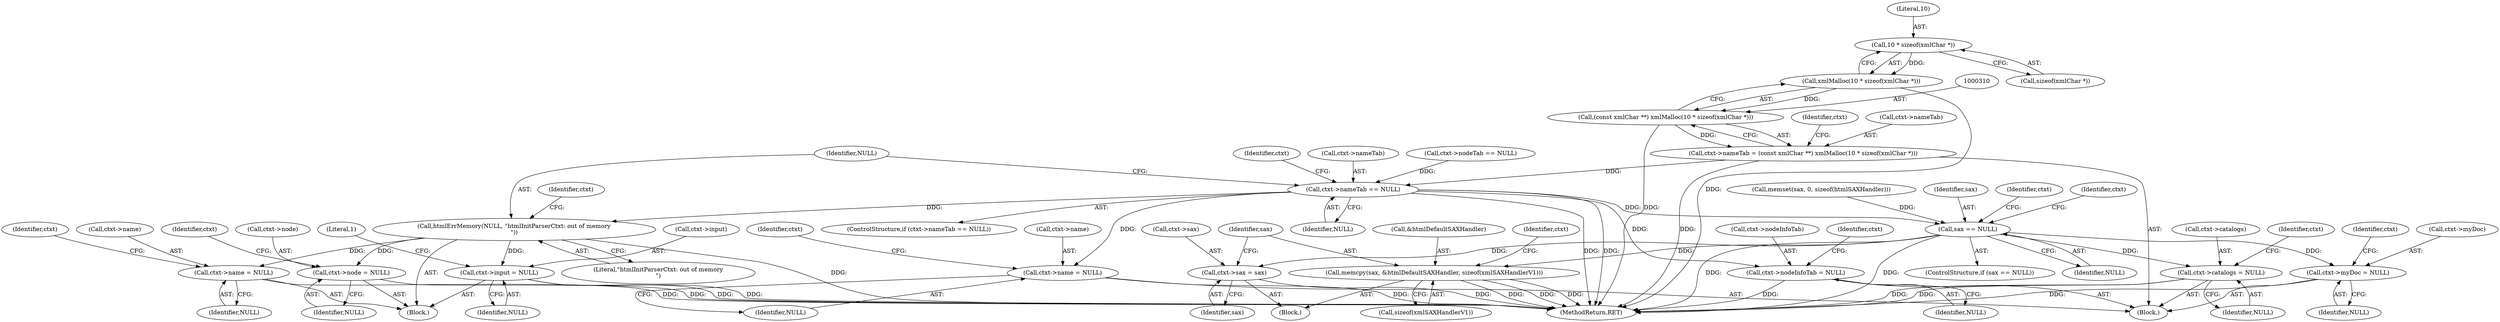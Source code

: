 digraph "0_Chrome_ce1446c00f0fd8f5a3b00727421be2124cb7370f_1@API" {
"1000312" [label="(Call,10 * sizeof(xmlChar *))"];
"1000311" [label="(Call,xmlMalloc(10 * sizeof(xmlChar *)))"];
"1000309" [label="(Call,(const xmlChar **) xmlMalloc(10 * sizeof(xmlChar *)))"];
"1000305" [label="(Call,ctxt->nameTab = (const xmlChar **) xmlMalloc(10 * sizeof(xmlChar *)))"];
"1000317" [label="(Call,ctxt->nameTab == NULL)"];
"1000323" [label="(Call,htmlErrMemory(NULL, \"htmlInitParserCtxt: out of memory\n\"))"];
"1000336" [label="(Call,ctxt->name = NULL)"];
"1000351" [label="(Call,ctxt->node = NULL)"];
"1000366" [label="(Call,ctxt->input = NULL)"];
"1000384" [label="(Call,ctxt->name = NULL)"];
"1000389" [label="(Call,ctxt->nodeInfoTab = NULL)"];
"1000405" [label="(Call,sax == NULL)"];
"1000418" [label="(Call,ctxt->sax = sax)"];
"1000423" [label="(Call,memcpy(sax, &htmlDefaultSAXHandler, sizeof(xmlSAXHandlerV1)))"];
"1000434" [label="(Call,ctxt->myDoc = NULL)"];
"1000512" [label="(Call,ctxt->catalogs = NULL)"];
"1000324" [label="(Identifier,NULL)"];
"1000343" [label="(Identifier,ctxt)"];
"1000385" [label="(Call,ctxt->name)"];
"1000418" [label="(Call,ctxt->sax = sax)"];
"1000312" [label="(Call,10 * sizeof(xmlChar *))"];
"1000391" [label="(Identifier,ctxt)"];
"1000355" [label="(Identifier,NULL)"];
"1000513" [label="(Call,ctxt->catalogs)"];
"1000410" [label="(Identifier,ctxt)"];
"1000405" [label="(Call,sax == NULL)"];
"1000340" [label="(Identifier,NULL)"];
"1000438" [label="(Identifier,NULL)"];
"1000435" [label="(Call,ctxt->myDoc)"];
"1000425" [label="(Call,&htmlDefaultSAXHandler)"];
"1000325" [label="(Literal,\"htmlInitParserCtxt: out of memory\n\")"];
"1000420" [label="(Identifier,ctxt)"];
"1000311" [label="(Call,xmlMalloc(10 * sizeof(xmlChar *)))"];
"1000512" [label="(Call,ctxt->catalogs = NULL)"];
"1000396" [label="(Identifier,ctxt)"];
"1000319" [label="(Identifier,ctxt)"];
"1000328" [label="(Identifier,ctxt)"];
"1000323" [label="(Call,htmlErrMemory(NULL, \"htmlInitParserCtxt: out of memory\n\"))"];
"1000407" [label="(Identifier,NULL)"];
"1000422" [label="(Identifier,sax)"];
"1000431" [label="(Identifier,ctxt)"];
"1000376" [label="(Identifier,ctxt)"];
"1000424" [label="(Identifier,sax)"];
"1000427" [label="(Call,sizeof(xmlSAXHandlerV1))"];
"1000516" [label="(Identifier,NULL)"];
"1000520" [label="(Identifier,ctxt)"];
"1000322" [label="(Block,)"];
"1000388" [label="(Identifier,NULL)"];
"1000156" [label="(Call,memset(sax, 0, sizeof(htmlSAXHandler)))"];
"1000419" [label="(Call,ctxt->sax)"];
"1000318" [label="(Call,ctxt->nameTab)"];
"1000389" [label="(Call,ctxt->nodeInfoTab = NULL)"];
"1000390" [label="(Call,ctxt->nodeInfoTab)"];
"1000370" [label="(Identifier,NULL)"];
"1000306" [label="(Call,ctxt->nameTab)"];
"1000406" [label="(Identifier,sax)"];
"1000367" [label="(Call,ctxt->input)"];
"1000434" [label="(Call,ctxt->myDoc = NULL)"];
"1000366" [label="(Call,ctxt->input = NULL)"];
"1000441" [label="(Identifier,ctxt)"];
"1000524" [label="(MethodReturn,RET)"];
"1000352" [label="(Call,ctxt->node)"];
"1000313" [label="(Literal,10)"];
"1000317" [label="(Call,ctxt->nameTab == NULL)"];
"1000336" [label="(Call,ctxt->name = NULL)"];
"1000358" [label="(Identifier,ctxt)"];
"1000337" [label="(Call,ctxt->name)"];
"1000321" [label="(Identifier,NULL)"];
"1000404" [label="(ControlStructure,if (sax == NULL))"];
"1000384" [label="(Call,ctxt->name = NULL)"];
"1000423" [label="(Call,memcpy(sax, &htmlDefaultSAXHandler, sizeof(xmlSAXHandlerV1)))"];
"1000316" [label="(ControlStructure,if (ctxt->nameTab == NULL))"];
"1000351" [label="(Call,ctxt->node = NULL)"];
"1000393" [label="(Identifier,NULL)"];
"1000248" [label="(Call,ctxt->nodeTab == NULL)"];
"1000373" [label="(Literal,1)"];
"1000309" [label="(Call,(const xmlChar **) xmlMalloc(10 * sizeof(xmlChar *)))"];
"1000314" [label="(Call,sizeof(xmlChar *))"];
"1000105" [label="(Block,)"];
"1000305" [label="(Call,ctxt->nameTab = (const xmlChar **) xmlMalloc(10 * sizeof(xmlChar *)))"];
"1000417" [label="(Block,)"];
"1000312" -> "1000311"  [label="AST: "];
"1000312" -> "1000314"  [label="CFG: "];
"1000313" -> "1000312"  [label="AST: "];
"1000314" -> "1000312"  [label="AST: "];
"1000311" -> "1000312"  [label="CFG: "];
"1000312" -> "1000311"  [label="DDG: "];
"1000311" -> "1000309"  [label="AST: "];
"1000309" -> "1000311"  [label="CFG: "];
"1000311" -> "1000524"  [label="DDG: "];
"1000311" -> "1000309"  [label="DDG: "];
"1000309" -> "1000305"  [label="AST: "];
"1000310" -> "1000309"  [label="AST: "];
"1000305" -> "1000309"  [label="CFG: "];
"1000309" -> "1000524"  [label="DDG: "];
"1000309" -> "1000305"  [label="DDG: "];
"1000305" -> "1000105"  [label="AST: "];
"1000306" -> "1000305"  [label="AST: "];
"1000319" -> "1000305"  [label="CFG: "];
"1000305" -> "1000524"  [label="DDG: "];
"1000305" -> "1000317"  [label="DDG: "];
"1000317" -> "1000316"  [label="AST: "];
"1000317" -> "1000321"  [label="CFG: "];
"1000318" -> "1000317"  [label="AST: "];
"1000321" -> "1000317"  [label="AST: "];
"1000324" -> "1000317"  [label="CFG: "];
"1000376" -> "1000317"  [label="CFG: "];
"1000317" -> "1000524"  [label="DDG: "];
"1000317" -> "1000524"  [label="DDG: "];
"1000248" -> "1000317"  [label="DDG: "];
"1000317" -> "1000323"  [label="DDG: "];
"1000317" -> "1000384"  [label="DDG: "];
"1000317" -> "1000389"  [label="DDG: "];
"1000317" -> "1000405"  [label="DDG: "];
"1000323" -> "1000322"  [label="AST: "];
"1000323" -> "1000325"  [label="CFG: "];
"1000324" -> "1000323"  [label="AST: "];
"1000325" -> "1000323"  [label="AST: "];
"1000328" -> "1000323"  [label="CFG: "];
"1000323" -> "1000524"  [label="DDG: "];
"1000323" -> "1000336"  [label="DDG: "];
"1000323" -> "1000351"  [label="DDG: "];
"1000323" -> "1000366"  [label="DDG: "];
"1000336" -> "1000322"  [label="AST: "];
"1000336" -> "1000340"  [label="CFG: "];
"1000337" -> "1000336"  [label="AST: "];
"1000340" -> "1000336"  [label="AST: "];
"1000343" -> "1000336"  [label="CFG: "];
"1000336" -> "1000524"  [label="DDG: "];
"1000351" -> "1000322"  [label="AST: "];
"1000351" -> "1000355"  [label="CFG: "];
"1000352" -> "1000351"  [label="AST: "];
"1000355" -> "1000351"  [label="AST: "];
"1000358" -> "1000351"  [label="CFG: "];
"1000351" -> "1000524"  [label="DDG: "];
"1000366" -> "1000322"  [label="AST: "];
"1000366" -> "1000370"  [label="CFG: "];
"1000367" -> "1000366"  [label="AST: "];
"1000370" -> "1000366"  [label="AST: "];
"1000373" -> "1000366"  [label="CFG: "];
"1000366" -> "1000524"  [label="DDG: "];
"1000366" -> "1000524"  [label="DDG: "];
"1000384" -> "1000105"  [label="AST: "];
"1000384" -> "1000388"  [label="CFG: "];
"1000385" -> "1000384"  [label="AST: "];
"1000388" -> "1000384"  [label="AST: "];
"1000391" -> "1000384"  [label="CFG: "];
"1000384" -> "1000524"  [label="DDG: "];
"1000389" -> "1000105"  [label="AST: "];
"1000389" -> "1000393"  [label="CFG: "];
"1000390" -> "1000389"  [label="AST: "];
"1000393" -> "1000389"  [label="AST: "];
"1000396" -> "1000389"  [label="CFG: "];
"1000389" -> "1000524"  [label="DDG: "];
"1000405" -> "1000404"  [label="AST: "];
"1000405" -> "1000407"  [label="CFG: "];
"1000406" -> "1000405"  [label="AST: "];
"1000407" -> "1000405"  [label="AST: "];
"1000410" -> "1000405"  [label="CFG: "];
"1000420" -> "1000405"  [label="CFG: "];
"1000405" -> "1000524"  [label="DDG: "];
"1000405" -> "1000524"  [label="DDG: "];
"1000156" -> "1000405"  [label="DDG: "];
"1000405" -> "1000418"  [label="DDG: "];
"1000405" -> "1000423"  [label="DDG: "];
"1000405" -> "1000434"  [label="DDG: "];
"1000405" -> "1000512"  [label="DDG: "];
"1000418" -> "1000417"  [label="AST: "];
"1000418" -> "1000422"  [label="CFG: "];
"1000419" -> "1000418"  [label="AST: "];
"1000422" -> "1000418"  [label="AST: "];
"1000424" -> "1000418"  [label="CFG: "];
"1000418" -> "1000524"  [label="DDG: "];
"1000423" -> "1000417"  [label="AST: "];
"1000423" -> "1000427"  [label="CFG: "];
"1000424" -> "1000423"  [label="AST: "];
"1000425" -> "1000423"  [label="AST: "];
"1000427" -> "1000423"  [label="AST: "];
"1000431" -> "1000423"  [label="CFG: "];
"1000423" -> "1000524"  [label="DDG: "];
"1000423" -> "1000524"  [label="DDG: "];
"1000423" -> "1000524"  [label="DDG: "];
"1000434" -> "1000105"  [label="AST: "];
"1000434" -> "1000438"  [label="CFG: "];
"1000435" -> "1000434"  [label="AST: "];
"1000438" -> "1000434"  [label="AST: "];
"1000441" -> "1000434"  [label="CFG: "];
"1000434" -> "1000524"  [label="DDG: "];
"1000512" -> "1000105"  [label="AST: "];
"1000512" -> "1000516"  [label="CFG: "];
"1000513" -> "1000512"  [label="AST: "];
"1000516" -> "1000512"  [label="AST: "];
"1000520" -> "1000512"  [label="CFG: "];
"1000512" -> "1000524"  [label="DDG: "];
"1000512" -> "1000524"  [label="DDG: "];
}
